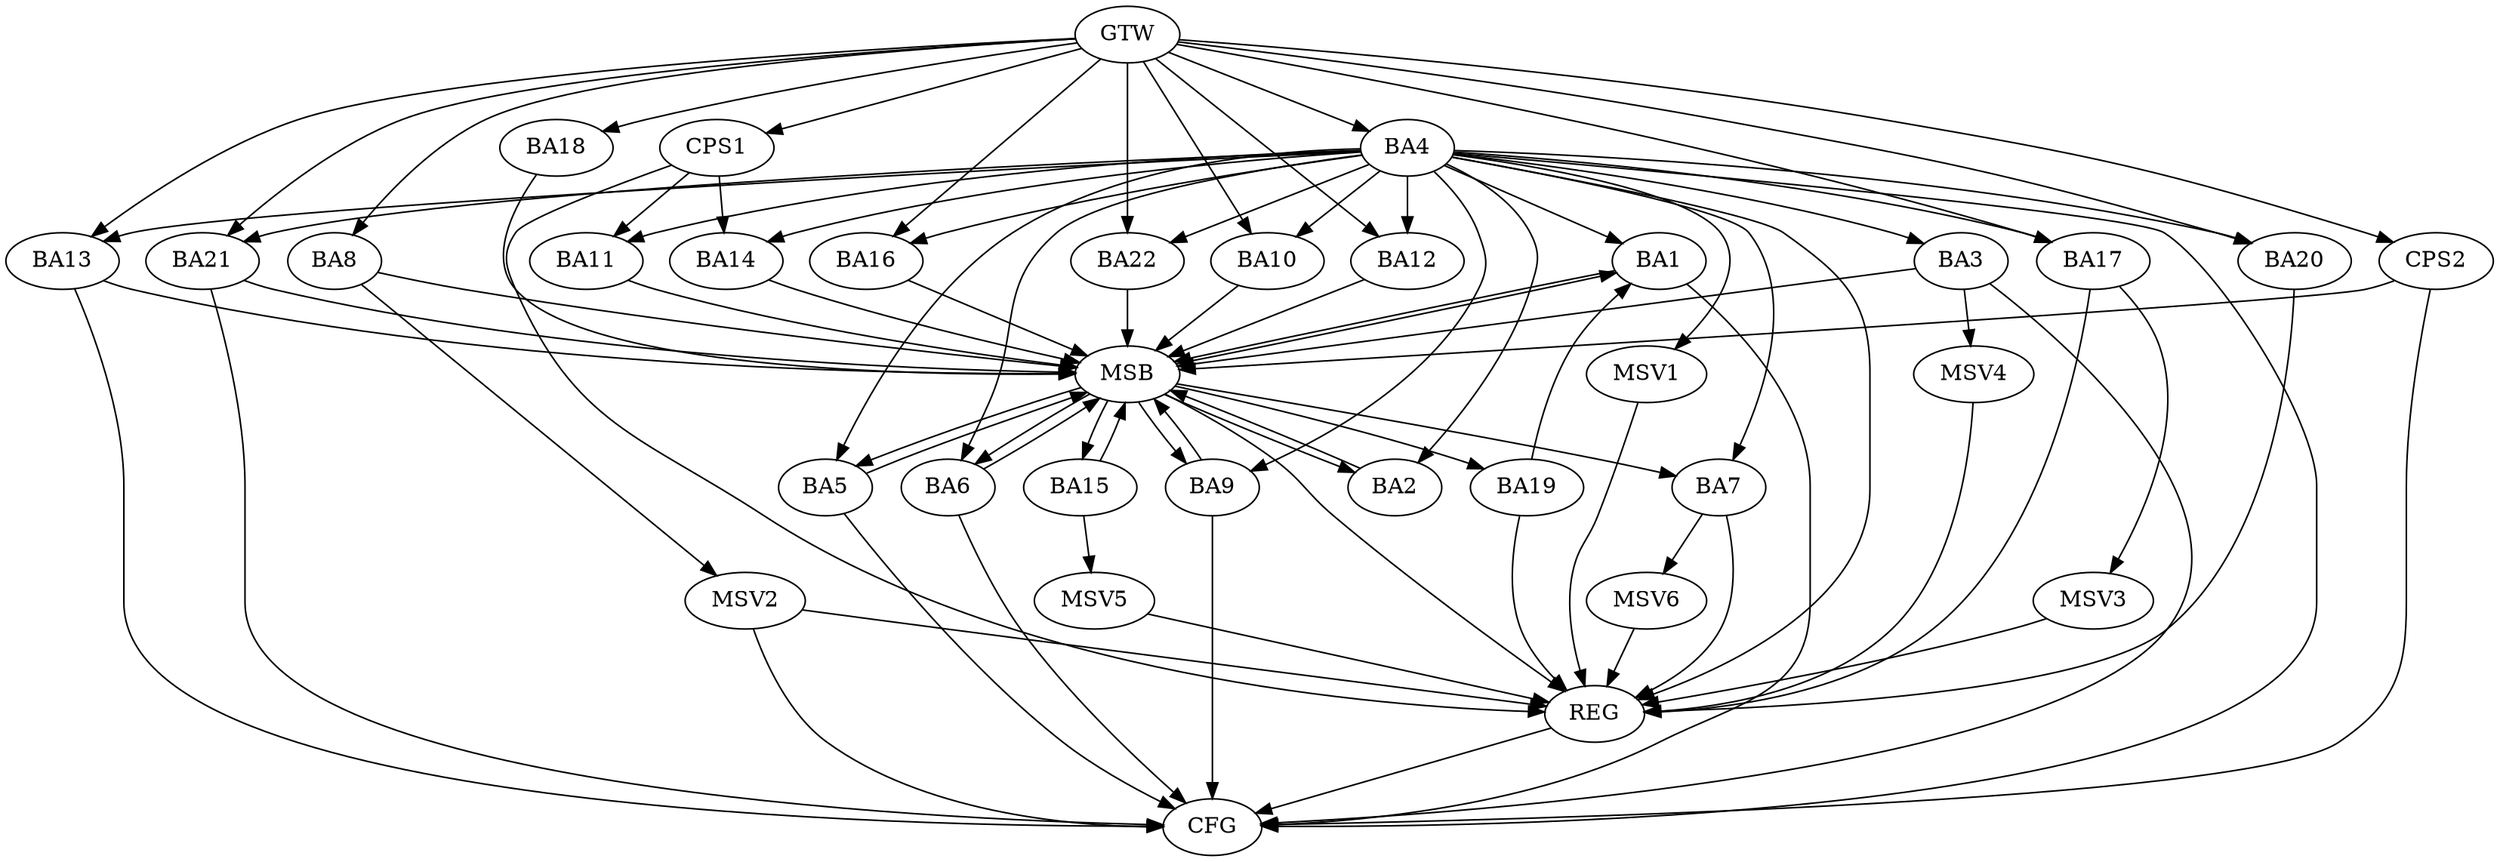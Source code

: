 strict digraph G {
  BA1 [ label="BA1" ];
  BA2 [ label="BA2" ];
  BA3 [ label="BA3" ];
  BA4 [ label="BA4" ];
  BA5 [ label="BA5" ];
  BA6 [ label="BA6" ];
  BA7 [ label="BA7" ];
  BA8 [ label="BA8" ];
  BA9 [ label="BA9" ];
  BA10 [ label="BA10" ];
  BA11 [ label="BA11" ];
  BA12 [ label="BA12" ];
  BA13 [ label="BA13" ];
  BA14 [ label="BA14" ];
  BA15 [ label="BA15" ];
  BA16 [ label="BA16" ];
  BA17 [ label="BA17" ];
  BA18 [ label="BA18" ];
  BA19 [ label="BA19" ];
  BA20 [ label="BA20" ];
  BA21 [ label="BA21" ];
  BA22 [ label="BA22" ];
  CPS1 [ label="CPS1" ];
  CPS2 [ label="CPS2" ];
  GTW [ label="GTW" ];
  REG [ label="REG" ];
  MSB [ label="MSB" ];
  CFG [ label="CFG" ];
  MSV1 [ label="MSV1" ];
  MSV2 [ label="MSV2" ];
  MSV3 [ label="MSV3" ];
  MSV4 [ label="MSV4" ];
  MSV5 [ label="MSV5" ];
  MSV6 [ label="MSV6" ];
  BA4 -> BA1;
  BA19 -> BA1;
  CPS1 -> BA11;
  CPS1 -> BA14;
  GTW -> BA4;
  GTW -> BA8;
  GTW -> BA10;
  GTW -> BA12;
  GTW -> BA13;
  GTW -> BA16;
  GTW -> BA17;
  GTW -> BA18;
  GTW -> BA20;
  GTW -> BA21;
  GTW -> BA22;
  GTW -> CPS1;
  GTW -> CPS2;
  BA4 -> REG;
  BA7 -> REG;
  BA17 -> REG;
  BA19 -> REG;
  BA20 -> REG;
  CPS1 -> REG;
  BA1 -> MSB;
  MSB -> BA2;
  MSB -> REG;
  BA2 -> MSB;
  MSB -> BA1;
  BA3 -> MSB;
  BA5 -> MSB;
  BA6 -> MSB;
  BA8 -> MSB;
  MSB -> BA5;
  BA9 -> MSB;
  BA10 -> MSB;
  BA11 -> MSB;
  BA12 -> MSB;
  BA13 -> MSB;
  BA14 -> MSB;
  MSB -> BA7;
  BA15 -> MSB;
  BA16 -> MSB;
  BA18 -> MSB;
  BA21 -> MSB;
  MSB -> BA6;
  BA22 -> MSB;
  MSB -> BA15;
  CPS2 -> MSB;
  MSB -> BA19;
  MSB -> BA9;
  BA9 -> CFG;
  BA4 -> CFG;
  BA6 -> CFG;
  BA21 -> CFG;
  BA5 -> CFG;
  CPS2 -> CFG;
  BA1 -> CFG;
  BA3 -> CFG;
  BA13 -> CFG;
  REG -> CFG;
  BA4 -> BA21;
  BA4 -> BA17;
  BA4 -> BA11;
  BA4 -> BA6;
  BA4 -> BA16;
  BA4 -> BA2;
  BA4 -> BA22;
  BA4 -> BA13;
  BA4 -> BA3;
  BA4 -> BA9;
  BA4 -> BA14;
  BA4 -> BA12;
  BA4 -> BA7;
  BA4 -> BA10;
  BA4 -> BA5;
  BA4 -> BA20;
  BA4 -> MSV1;
  MSV1 -> REG;
  BA8 -> MSV2;
  MSV2 -> REG;
  MSV2 -> CFG;
  BA17 -> MSV3;
  MSV3 -> REG;
  BA3 -> MSV4;
  MSV4 -> REG;
  BA15 -> MSV5;
  MSV5 -> REG;
  BA7 -> MSV6;
  MSV6 -> REG;
}
